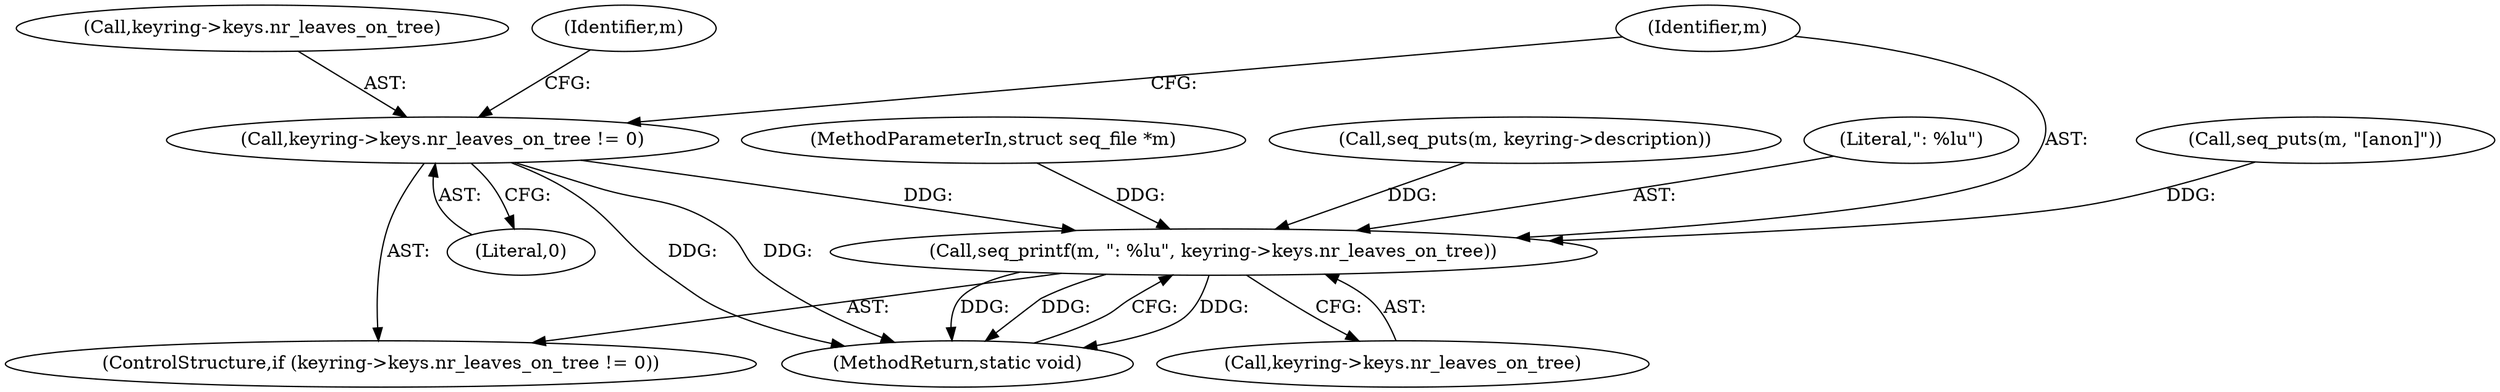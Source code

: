 digraph "0_linux_363b02dab09b3226f3bd1420dad9c72b79a42a76_10@pointer" {
"1000122" [label="(Call,keyring->keys.nr_leaves_on_tree != 0)"];
"1000129" [label="(Call,seq_printf(m, \": %lu\", keyring->keys.nr_leaves_on_tree))"];
"1000129" [label="(Call,seq_printf(m, \": %lu\", keyring->keys.nr_leaves_on_tree))"];
"1000114" [label="(Call,seq_puts(m, \"[anon]\"))"];
"1000141" [label="(MethodReturn,static void)"];
"1000122" [label="(Call,keyring->keys.nr_leaves_on_tree != 0)"];
"1000130" [label="(Identifier,m)"];
"1000128" [label="(Literal,0)"];
"1000121" [label="(ControlStructure,if (keyring->keys.nr_leaves_on_tree != 0))"];
"1000102" [label="(MethodParameterIn,struct seq_file *m)"];
"1000108" [label="(Call,seq_puts(m, keyring->description))"];
"1000132" [label="(Call,keyring->keys.nr_leaves_on_tree)"];
"1000123" [label="(Call,keyring->keys.nr_leaves_on_tree)"];
"1000139" [label="(Identifier,m)"];
"1000131" [label="(Literal,\": %lu\")"];
"1000122" -> "1000121"  [label="AST: "];
"1000122" -> "1000128"  [label="CFG: "];
"1000123" -> "1000122"  [label="AST: "];
"1000128" -> "1000122"  [label="AST: "];
"1000130" -> "1000122"  [label="CFG: "];
"1000139" -> "1000122"  [label="CFG: "];
"1000122" -> "1000141"  [label="DDG: "];
"1000122" -> "1000141"  [label="DDG: "];
"1000122" -> "1000129"  [label="DDG: "];
"1000129" -> "1000121"  [label="AST: "];
"1000129" -> "1000132"  [label="CFG: "];
"1000130" -> "1000129"  [label="AST: "];
"1000131" -> "1000129"  [label="AST: "];
"1000132" -> "1000129"  [label="AST: "];
"1000141" -> "1000129"  [label="CFG: "];
"1000129" -> "1000141"  [label="DDG: "];
"1000129" -> "1000141"  [label="DDG: "];
"1000129" -> "1000141"  [label="DDG: "];
"1000114" -> "1000129"  [label="DDG: "];
"1000108" -> "1000129"  [label="DDG: "];
"1000102" -> "1000129"  [label="DDG: "];
}
